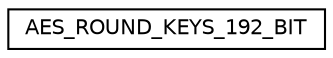 digraph "Graphical Class Hierarchy"
{
  edge [fontname="Helvetica",fontsize="10",labelfontname="Helvetica",labelfontsize="10"];
  node [fontname="Helvetica",fontsize="10",shape=record];
  rankdir="LR";
  Node1 [label="AES_ROUND_KEYS_192_BIT",height=0.2,width=0.4,color="black", fillcolor="white", style="filled",URL="$struct_a_e_s___r_o_u_n_d___k_e_y_s__192___b_i_t.html"];
}

